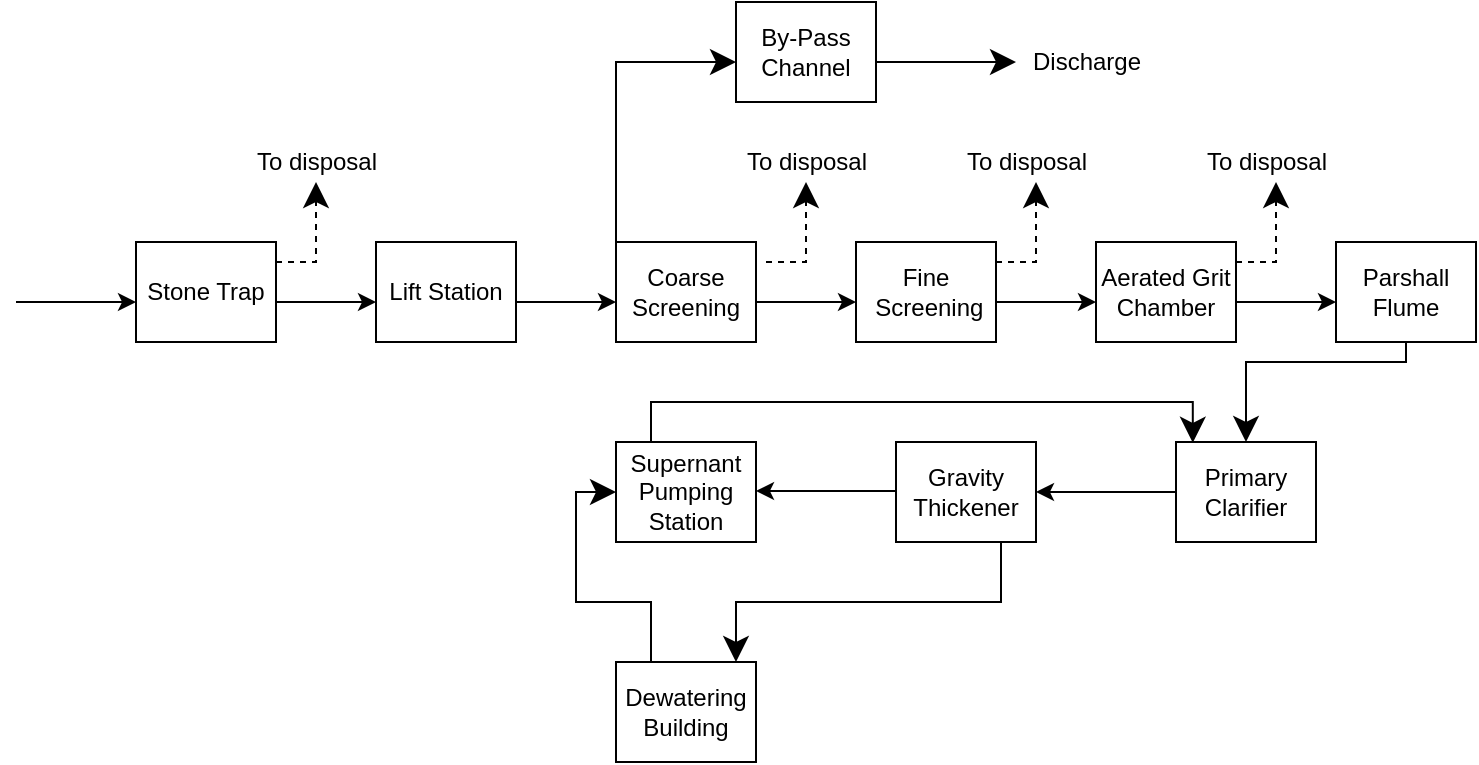 <mxfile version="16.6.4" type="github">
  <diagram id="dFWF5zn0QugjdTZb5leU" name="Page-1">
    <mxGraphModel dx="997" dy="548" grid="1" gridSize="10" guides="1" tooltips="1" connect="1" arrows="1" fold="1" page="1" pageScale="1" pageWidth="850" pageHeight="1100" math="0" shadow="0">
      <root>
        <mxCell id="0" />
        <mxCell id="1" parent="0" />
        <mxCell id="zYvr2jX2mmX5dFNxnvae-1" value="" style="endArrow=classic;html=1;rounded=0;sketch=0;" edge="1" parent="1">
          <mxGeometry width="50" height="50" relative="1" as="geometry">
            <mxPoint x="40" y="180" as="sourcePoint" />
            <mxPoint x="100" y="180" as="targetPoint" />
            <Array as="points" />
          </mxGeometry>
        </mxCell>
        <mxCell id="zYvr2jX2mmX5dFNxnvae-2" value="Stone Trap&lt;br&gt;" style="rounded=0;whiteSpace=wrap;html=1;sketch=0;" vertex="1" parent="1">
          <mxGeometry x="100" y="150" width="70" height="50" as="geometry" />
        </mxCell>
        <mxCell id="zYvr2jX2mmX5dFNxnvae-3" value="" style="endArrow=classic;html=1;rounded=0;" edge="1" parent="1">
          <mxGeometry width="50" height="50" relative="1" as="geometry">
            <mxPoint x="190" y="180" as="sourcePoint" />
            <mxPoint x="220" y="180" as="targetPoint" />
            <Array as="points">
              <mxPoint x="170" y="180" />
            </Array>
          </mxGeometry>
        </mxCell>
        <mxCell id="zYvr2jX2mmX5dFNxnvae-4" value="Lift Station&lt;br&gt;" style="rounded=0;whiteSpace=wrap;html=1;" vertex="1" parent="1">
          <mxGeometry x="220" y="150" width="70" height="50" as="geometry" />
        </mxCell>
        <mxCell id="zYvr2jX2mmX5dFNxnvae-7" value="" style="endArrow=classic;html=1;rounded=0;sketch=0;endSize=10;targetPerimeterSpacing=4;strokeWidth=1;jumpStyle=sharp;jumpSize=16;dashed=1;" edge="1" parent="1">
          <mxGeometry width="50" height="50" relative="1" as="geometry">
            <mxPoint x="170" y="160" as="sourcePoint" />
            <mxPoint x="190" y="120" as="targetPoint" />
            <Array as="points">
              <mxPoint x="190" y="160" />
            </Array>
          </mxGeometry>
        </mxCell>
        <mxCell id="zYvr2jX2mmX5dFNxnvae-8" value="To disposal&lt;br&gt;" style="text;html=1;align=center;verticalAlign=middle;resizable=0;points=[];autosize=1;strokeColor=none;fillColor=none;" vertex="1" parent="1">
          <mxGeometry x="155" y="100" width="70" height="20" as="geometry" />
        </mxCell>
        <mxCell id="zYvr2jX2mmX5dFNxnvae-10" value="" style="endArrow=classic;html=1;rounded=0;" edge="1" parent="1">
          <mxGeometry width="50" height="50" relative="1" as="geometry">
            <mxPoint x="310" y="180" as="sourcePoint" />
            <mxPoint x="340" y="180" as="targetPoint" />
            <Array as="points">
              <mxPoint x="290" y="180" />
            </Array>
          </mxGeometry>
        </mxCell>
        <mxCell id="zYvr2jX2mmX5dFNxnvae-11" value="Coarse Screening&lt;br&gt;" style="rounded=0;whiteSpace=wrap;html=1;sketch=0;" vertex="1" parent="1">
          <mxGeometry x="340" y="150" width="70" height="50" as="geometry" />
        </mxCell>
        <mxCell id="zYvr2jX2mmX5dFNxnvae-12" value="" style="endArrow=classic;html=1;rounded=0;sketch=0;endSize=10;targetPerimeterSpacing=4;strokeWidth=1;jumpStyle=sharp;jumpSize=16;dashed=1;" edge="1" parent="1">
          <mxGeometry width="50" height="50" relative="1" as="geometry">
            <mxPoint x="415" y="160" as="sourcePoint" />
            <mxPoint x="435" y="120" as="targetPoint" />
            <Array as="points">
              <mxPoint x="435" y="160" />
            </Array>
          </mxGeometry>
        </mxCell>
        <mxCell id="zYvr2jX2mmX5dFNxnvae-13" value="To disposal&lt;br&gt;" style="text;html=1;align=center;verticalAlign=middle;resizable=0;points=[];autosize=1;strokeColor=none;fillColor=none;" vertex="1" parent="1">
          <mxGeometry x="400" y="100" width="70" height="20" as="geometry" />
        </mxCell>
        <mxCell id="zYvr2jX2mmX5dFNxnvae-14" value="" style="endArrow=classic;html=1;rounded=0;" edge="1" parent="1">
          <mxGeometry width="50" height="50" relative="1" as="geometry">
            <mxPoint x="430" y="180" as="sourcePoint" />
            <mxPoint x="460" y="180" as="targetPoint" />
            <Array as="points">
              <mxPoint x="410" y="180" />
            </Array>
          </mxGeometry>
        </mxCell>
        <mxCell id="zYvr2jX2mmX5dFNxnvae-15" value="Fine&lt;br&gt;&amp;nbsp;Screening" style="rounded=0;whiteSpace=wrap;html=1;sketch=0;" vertex="1" parent="1">
          <mxGeometry x="460" y="150" width="70" height="50" as="geometry" />
        </mxCell>
        <mxCell id="zYvr2jX2mmX5dFNxnvae-16" value="" style="endArrow=classic;html=1;rounded=0;sketch=0;endSize=10;targetPerimeterSpacing=4;strokeWidth=1;jumpStyle=sharp;jumpSize=16;dashed=1;" edge="1" parent="1">
          <mxGeometry width="50" height="50" relative="1" as="geometry">
            <mxPoint x="530" y="160" as="sourcePoint" />
            <mxPoint x="550" y="120" as="targetPoint" />
            <Array as="points">
              <mxPoint x="550" y="160" />
            </Array>
          </mxGeometry>
        </mxCell>
        <mxCell id="zYvr2jX2mmX5dFNxnvae-17" value="To disposal&lt;br&gt;" style="text;html=1;align=center;verticalAlign=middle;resizable=0;points=[];autosize=1;strokeColor=none;fillColor=none;" vertex="1" parent="1">
          <mxGeometry x="510" y="100" width="70" height="20" as="geometry" />
        </mxCell>
        <mxCell id="zYvr2jX2mmX5dFNxnvae-18" value="" style="endArrow=classic;html=1;rounded=0;sketch=0;endSize=10;targetPerimeterSpacing=4;strokeWidth=1;jumpStyle=sharp;jumpSize=16;" edge="1" parent="1">
          <mxGeometry width="50" height="50" relative="1" as="geometry">
            <mxPoint x="340" y="150" as="sourcePoint" />
            <mxPoint x="400" y="60" as="targetPoint" />
            <Array as="points">
              <mxPoint x="340" y="60" />
            </Array>
          </mxGeometry>
        </mxCell>
        <mxCell id="zYvr2jX2mmX5dFNxnvae-19" value="By-Pass Channel&lt;br&gt;" style="rounded=0;whiteSpace=wrap;html=1;" vertex="1" parent="1">
          <mxGeometry x="400" y="30" width="70" height="50" as="geometry" />
        </mxCell>
        <mxCell id="zYvr2jX2mmX5dFNxnvae-20" value="" style="endArrow=classic;html=1;rounded=0;sketch=0;endSize=10;targetPerimeterSpacing=4;strokeWidth=1;jumpStyle=sharp;jumpSize=16;" edge="1" parent="1">
          <mxGeometry width="50" height="50" relative="1" as="geometry">
            <mxPoint x="470" y="60" as="sourcePoint" />
            <mxPoint x="540" y="60" as="targetPoint" />
          </mxGeometry>
        </mxCell>
        <mxCell id="zYvr2jX2mmX5dFNxnvae-21" value="Discharge&lt;br&gt;" style="text;html=1;align=center;verticalAlign=middle;resizable=0;points=[];autosize=1;strokeColor=none;fillColor=none;" vertex="1" parent="1">
          <mxGeometry x="540" y="50" width="70" height="20" as="geometry" />
        </mxCell>
        <mxCell id="zYvr2jX2mmX5dFNxnvae-23" value="" style="endArrow=classic;html=1;rounded=0;" edge="1" parent="1">
          <mxGeometry width="50" height="50" relative="1" as="geometry">
            <mxPoint x="550" y="180" as="sourcePoint" />
            <mxPoint x="580" y="180" as="targetPoint" />
            <Array as="points">
              <mxPoint x="530" y="180" />
            </Array>
          </mxGeometry>
        </mxCell>
        <mxCell id="zYvr2jX2mmX5dFNxnvae-24" value="Aerated Grit Chamber&lt;br&gt;" style="rounded=0;whiteSpace=wrap;html=1;sketch=0;" vertex="1" parent="1">
          <mxGeometry x="580" y="150" width="70" height="50" as="geometry" />
        </mxCell>
        <mxCell id="zYvr2jX2mmX5dFNxnvae-25" value="" style="endArrow=classic;html=1;rounded=0;" edge="1" parent="1">
          <mxGeometry width="50" height="50" relative="1" as="geometry">
            <mxPoint x="670" y="180" as="sourcePoint" />
            <mxPoint x="700" y="180" as="targetPoint" />
            <Array as="points">
              <mxPoint x="650" y="180" />
            </Array>
          </mxGeometry>
        </mxCell>
        <mxCell id="zYvr2jX2mmX5dFNxnvae-38" style="edgeStyle=orthogonalEdgeStyle;rounded=0;sketch=0;jumpStyle=sharp;jumpSize=16;orthogonalLoop=1;jettySize=auto;html=1;entryX=0.5;entryY=0;entryDx=0;entryDy=0;endSize=10;targetPerimeterSpacing=4;strokeWidth=1;" edge="1" parent="1" source="zYvr2jX2mmX5dFNxnvae-26" target="zYvr2jX2mmX5dFNxnvae-29">
          <mxGeometry relative="1" as="geometry">
            <Array as="points">
              <mxPoint x="735" y="210" />
              <mxPoint x="655" y="210" />
            </Array>
          </mxGeometry>
        </mxCell>
        <mxCell id="zYvr2jX2mmX5dFNxnvae-26" value="Parshall Flume&lt;br&gt;" style="rounded=0;whiteSpace=wrap;html=1;sketch=0;" vertex="1" parent="1">
          <mxGeometry x="700" y="150" width="70" height="50" as="geometry" />
        </mxCell>
        <mxCell id="zYvr2jX2mmX5dFNxnvae-27" value="" style="endArrow=classic;html=1;rounded=0;sketch=0;endSize=10;targetPerimeterSpacing=4;strokeWidth=1;jumpStyle=sharp;jumpSize=16;dashed=1;" edge="1" parent="1">
          <mxGeometry width="50" height="50" relative="1" as="geometry">
            <mxPoint x="650" y="160" as="sourcePoint" />
            <mxPoint x="670" y="120" as="targetPoint" />
            <Array as="points">
              <mxPoint x="670" y="160" />
            </Array>
          </mxGeometry>
        </mxCell>
        <mxCell id="zYvr2jX2mmX5dFNxnvae-28" value="To disposal&lt;br&gt;" style="text;html=1;align=center;verticalAlign=middle;resizable=0;points=[];autosize=1;strokeColor=none;fillColor=none;" vertex="1" parent="1">
          <mxGeometry x="630" y="100" width="70" height="20" as="geometry" />
        </mxCell>
        <mxCell id="zYvr2jX2mmX5dFNxnvae-29" value="Primary Clarifier&lt;br&gt;" style="rounded=0;whiteSpace=wrap;html=1;sketch=0;" vertex="1" parent="1">
          <mxGeometry x="620" y="250" width="70" height="50" as="geometry" />
        </mxCell>
        <mxCell id="zYvr2jX2mmX5dFNxnvae-40" style="edgeStyle=orthogonalEdgeStyle;rounded=0;sketch=0;jumpStyle=sharp;jumpSize=16;orthogonalLoop=1;jettySize=auto;html=1;exitX=0.75;exitY=1;exitDx=0;exitDy=0;entryX=0.857;entryY=0;entryDx=0;entryDy=0;entryPerimeter=0;endSize=10;targetPerimeterSpacing=4;strokeWidth=1;" edge="1" parent="1" source="zYvr2jX2mmX5dFNxnvae-32" target="zYvr2jX2mmX5dFNxnvae-39">
          <mxGeometry relative="1" as="geometry" />
        </mxCell>
        <mxCell id="zYvr2jX2mmX5dFNxnvae-32" value="Gravity Thickener&lt;br&gt;" style="rounded=0;whiteSpace=wrap;html=1;sketch=0;" vertex="1" parent="1">
          <mxGeometry x="480" y="250" width="70" height="50" as="geometry" />
        </mxCell>
        <mxCell id="zYvr2jX2mmX5dFNxnvae-33" value="" style="endArrow=classic;html=1;rounded=0;entryX=1;entryY=0.5;entryDx=0;entryDy=0;exitX=0;exitY=0.5;exitDx=0;exitDy=0;" edge="1" parent="1" source="zYvr2jX2mmX5dFNxnvae-29" target="zYvr2jX2mmX5dFNxnvae-32">
          <mxGeometry width="50" height="50" relative="1" as="geometry">
            <mxPoint x="680" y="190" as="sourcePoint" />
            <mxPoint x="710" y="190" as="targetPoint" />
            <Array as="points" />
          </mxGeometry>
        </mxCell>
        <mxCell id="zYvr2jX2mmX5dFNxnvae-37" style="edgeStyle=orthogonalEdgeStyle;rounded=0;sketch=0;jumpStyle=sharp;jumpSize=16;orthogonalLoop=1;jettySize=auto;html=1;exitX=0.25;exitY=0;exitDx=0;exitDy=0;entryX=0.12;entryY=0.008;entryDx=0;entryDy=0;entryPerimeter=0;endSize=10;targetPerimeterSpacing=4;strokeWidth=1;" edge="1" parent="1" source="zYvr2jX2mmX5dFNxnvae-34" target="zYvr2jX2mmX5dFNxnvae-29">
          <mxGeometry relative="1" as="geometry" />
        </mxCell>
        <mxCell id="zYvr2jX2mmX5dFNxnvae-34" value="Supernant Pumping Station" style="rounded=0;whiteSpace=wrap;html=1;sketch=0;" vertex="1" parent="1">
          <mxGeometry x="340" y="250" width="70" height="50" as="geometry" />
        </mxCell>
        <mxCell id="zYvr2jX2mmX5dFNxnvae-35" value="" style="endArrow=classic;html=1;rounded=0;entryX=1;entryY=0.5;entryDx=0;entryDy=0;exitX=0;exitY=0.5;exitDx=0;exitDy=0;" edge="1" parent="1">
          <mxGeometry width="50" height="50" relative="1" as="geometry">
            <mxPoint x="480" y="274.5" as="sourcePoint" />
            <mxPoint x="410" y="274.5" as="targetPoint" />
            <Array as="points" />
          </mxGeometry>
        </mxCell>
        <mxCell id="zYvr2jX2mmX5dFNxnvae-41" style="edgeStyle=orthogonalEdgeStyle;rounded=0;sketch=0;jumpStyle=sharp;jumpSize=16;orthogonalLoop=1;jettySize=auto;html=1;exitX=0.25;exitY=0;exitDx=0;exitDy=0;entryX=0;entryY=0.5;entryDx=0;entryDy=0;endSize=10;targetPerimeterSpacing=4;strokeWidth=1;" edge="1" parent="1" source="zYvr2jX2mmX5dFNxnvae-39" target="zYvr2jX2mmX5dFNxnvae-34">
          <mxGeometry relative="1" as="geometry" />
        </mxCell>
        <mxCell id="zYvr2jX2mmX5dFNxnvae-39" value="Dewatering Building" style="rounded=0;whiteSpace=wrap;html=1;sketch=0;" vertex="1" parent="1">
          <mxGeometry x="340" y="360" width="70" height="50" as="geometry" />
        </mxCell>
      </root>
    </mxGraphModel>
  </diagram>
</mxfile>
